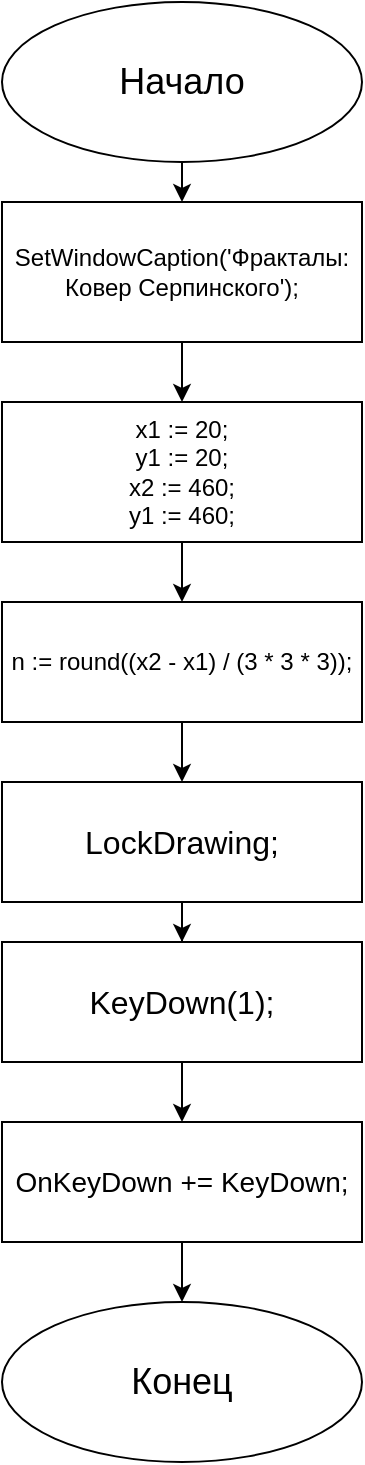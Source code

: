 <mxfile version="24.1.0" type="device">
  <diagram name="Страница — 1" id="VkKWLKDEFsiqcxtJYfE3">
    <mxGraphModel dx="1178" dy="776" grid="1" gridSize="10" guides="1" tooltips="1" connect="1" arrows="1" fold="1" page="1" pageScale="1" pageWidth="827" pageHeight="1169" math="0" shadow="0">
      <root>
        <mxCell id="0" />
        <mxCell id="1" parent="0" />
        <mxCell id="HJVtXFpzKHbwxDrWrKJv-9" style="edgeStyle=orthogonalEdgeStyle;rounded=0;orthogonalLoop=1;jettySize=auto;html=1;exitX=0.5;exitY=1;exitDx=0;exitDy=0;entryX=0.5;entryY=0;entryDx=0;entryDy=0;" edge="1" parent="1" source="HJVtXFpzKHbwxDrWrKJv-1" target="HJVtXFpzKHbwxDrWrKJv-2">
          <mxGeometry relative="1" as="geometry" />
        </mxCell>
        <mxCell id="HJVtXFpzKHbwxDrWrKJv-1" value="&lt;font style=&quot;font-size: 18px;&quot;&gt;Начало&lt;/font&gt;" style="ellipse;whiteSpace=wrap;html=1;" vertex="1" parent="1">
          <mxGeometry x="320" y="40" width="180" height="80" as="geometry" />
        </mxCell>
        <mxCell id="HJVtXFpzKHbwxDrWrKJv-10" style="edgeStyle=orthogonalEdgeStyle;rounded=0;orthogonalLoop=1;jettySize=auto;html=1;exitX=0.5;exitY=1;exitDx=0;exitDy=0;entryX=0.5;entryY=0;entryDx=0;entryDy=0;" edge="1" parent="1" source="HJVtXFpzKHbwxDrWrKJv-2" target="HJVtXFpzKHbwxDrWrKJv-3">
          <mxGeometry relative="1" as="geometry" />
        </mxCell>
        <mxCell id="HJVtXFpzKHbwxDrWrKJv-2" value="SetWindowCaption(&#39;Фракталы: Ковер Серпинского&#39;);" style="rounded=0;whiteSpace=wrap;html=1;" vertex="1" parent="1">
          <mxGeometry x="320" y="140" width="180" height="70" as="geometry" />
        </mxCell>
        <mxCell id="HJVtXFpzKHbwxDrWrKJv-11" style="edgeStyle=orthogonalEdgeStyle;rounded=0;orthogonalLoop=1;jettySize=auto;html=1;exitX=0.5;exitY=1;exitDx=0;exitDy=0;entryX=0.5;entryY=0;entryDx=0;entryDy=0;" edge="1" parent="1" source="HJVtXFpzKHbwxDrWrKJv-3" target="HJVtXFpzKHbwxDrWrKJv-8">
          <mxGeometry relative="1" as="geometry" />
        </mxCell>
        <mxCell id="HJVtXFpzKHbwxDrWrKJv-3" value="x1 := 20;&lt;div&gt;&lt;span style=&quot;background-color: initial;&quot;&gt;y1 := 20;&lt;/span&gt;&lt;div&gt;x2 := 460;&lt;/div&gt;&lt;div&gt;y1 := 460;&lt;/div&gt;&lt;/div&gt;" style="rounded=0;whiteSpace=wrap;html=1;" vertex="1" parent="1">
          <mxGeometry x="320" y="240" width="180" height="70" as="geometry" />
        </mxCell>
        <mxCell id="HJVtXFpzKHbwxDrWrKJv-13" style="edgeStyle=orthogonalEdgeStyle;rounded=0;orthogonalLoop=1;jettySize=auto;html=1;exitX=0.5;exitY=1;exitDx=0;exitDy=0;" edge="1" parent="1" source="HJVtXFpzKHbwxDrWrKJv-4" target="HJVtXFpzKHbwxDrWrKJv-5">
          <mxGeometry relative="1" as="geometry" />
        </mxCell>
        <mxCell id="HJVtXFpzKHbwxDrWrKJv-4" value="&lt;font style=&quot;font-size: 16px;&quot;&gt;LockDrawing;&lt;/font&gt;" style="rounded=0;whiteSpace=wrap;html=1;" vertex="1" parent="1">
          <mxGeometry x="320" y="430" width="180" height="60" as="geometry" />
        </mxCell>
        <mxCell id="HJVtXFpzKHbwxDrWrKJv-14" style="edgeStyle=orthogonalEdgeStyle;rounded=0;orthogonalLoop=1;jettySize=auto;html=1;exitX=0.5;exitY=1;exitDx=0;exitDy=0;entryX=0.5;entryY=0;entryDx=0;entryDy=0;" edge="1" parent="1" source="HJVtXFpzKHbwxDrWrKJv-5" target="HJVtXFpzKHbwxDrWrKJv-6">
          <mxGeometry relative="1" as="geometry" />
        </mxCell>
        <mxCell id="HJVtXFpzKHbwxDrWrKJv-5" value="&lt;font style=&quot;font-size: 16px;&quot;&gt;KeyDown(1);&lt;/font&gt;" style="rounded=0;whiteSpace=wrap;html=1;" vertex="1" parent="1">
          <mxGeometry x="320" y="510" width="180" height="60" as="geometry" />
        </mxCell>
        <mxCell id="HJVtXFpzKHbwxDrWrKJv-15" style="edgeStyle=orthogonalEdgeStyle;rounded=0;orthogonalLoop=1;jettySize=auto;html=1;exitX=0.5;exitY=1;exitDx=0;exitDy=0;entryX=0.5;entryY=0;entryDx=0;entryDy=0;" edge="1" parent="1" source="HJVtXFpzKHbwxDrWrKJv-6" target="HJVtXFpzKHbwxDrWrKJv-7">
          <mxGeometry relative="1" as="geometry" />
        </mxCell>
        <mxCell id="HJVtXFpzKHbwxDrWrKJv-6" value="&lt;font style=&quot;font-size: 14px;&quot;&gt;OnKeyDown += KeyDown;&lt;/font&gt;" style="rounded=0;whiteSpace=wrap;html=1;" vertex="1" parent="1">
          <mxGeometry x="320" y="600" width="180" height="60" as="geometry" />
        </mxCell>
        <mxCell id="HJVtXFpzKHbwxDrWrKJv-7" value="&lt;font style=&quot;font-size: 18px;&quot;&gt;Конец&lt;/font&gt;" style="ellipse;whiteSpace=wrap;html=1;" vertex="1" parent="1">
          <mxGeometry x="320" y="690" width="180" height="80" as="geometry" />
        </mxCell>
        <mxCell id="HJVtXFpzKHbwxDrWrKJv-12" style="edgeStyle=orthogonalEdgeStyle;rounded=0;orthogonalLoop=1;jettySize=auto;html=1;exitX=0.5;exitY=1;exitDx=0;exitDy=0;entryX=0.5;entryY=0;entryDx=0;entryDy=0;" edge="1" parent="1" source="HJVtXFpzKHbwxDrWrKJv-8" target="HJVtXFpzKHbwxDrWrKJv-4">
          <mxGeometry relative="1" as="geometry" />
        </mxCell>
        <mxCell id="HJVtXFpzKHbwxDrWrKJv-8" value="n := round((x2 - x1) / (3 * 3 * 3));" style="rounded=0;whiteSpace=wrap;html=1;" vertex="1" parent="1">
          <mxGeometry x="320" y="340" width="180" height="60" as="geometry" />
        </mxCell>
      </root>
    </mxGraphModel>
  </diagram>
</mxfile>
